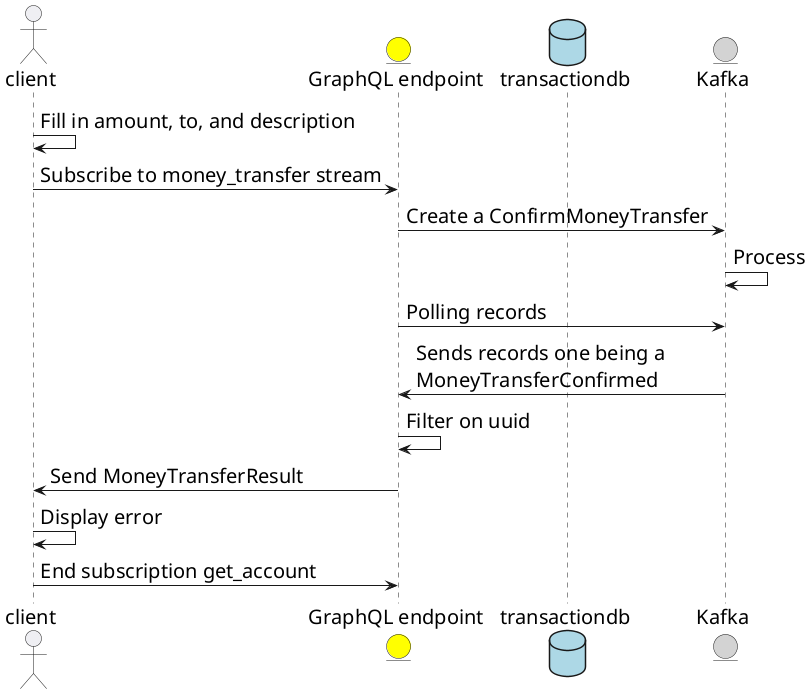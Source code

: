 @startuml
skinparam defaultFontName Arial
skinparam defaultFontSize 20

actor client as cl #EFEFF3
entity "GraphQL endpoint" as ge #Yellow
database transactiondb as pgt #LightBlue
entity "Kafka" as ka #LightGrey

cl -> cl : Fill in amount, to, and description
cl -> ge : Subscribe to money_transfer stream
ge -> ka : Create a ConfirmMoneyTransfer
ka -> ka : Process
ge -> ka : Polling records
ka -> ge : Sends records one being a\nMoneyTransferConfirmed
ge -> ge : Filter on uuid
ge -> cl : Send MoneyTransferResult
cl -> cl : Display error
cl -> ge : End subscription get_account

@enduml